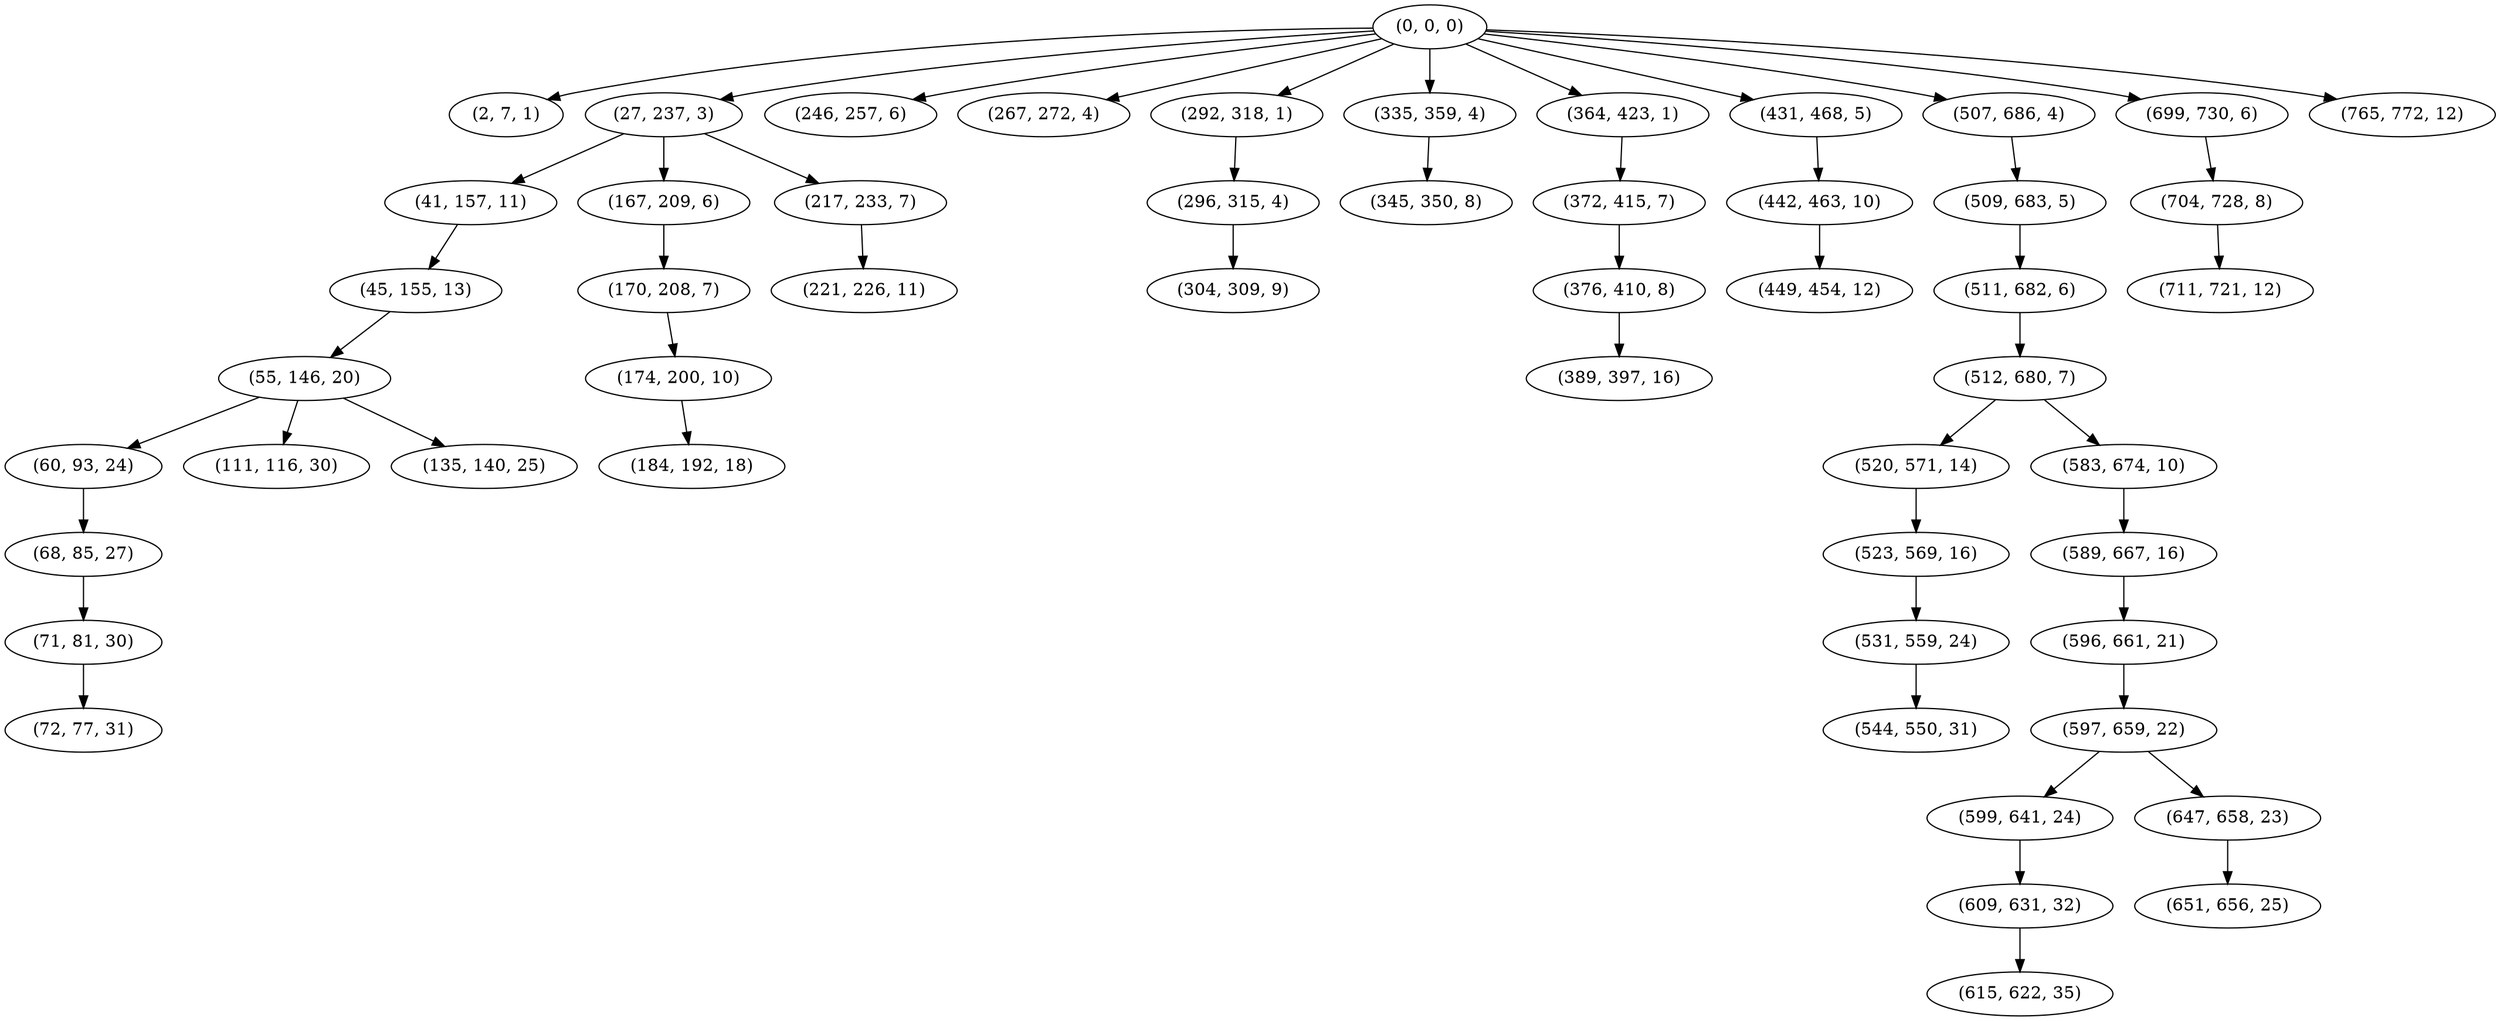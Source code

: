 digraph tree {
    "(0, 0, 0)";
    "(2, 7, 1)";
    "(27, 237, 3)";
    "(41, 157, 11)";
    "(45, 155, 13)";
    "(55, 146, 20)";
    "(60, 93, 24)";
    "(68, 85, 27)";
    "(71, 81, 30)";
    "(72, 77, 31)";
    "(111, 116, 30)";
    "(135, 140, 25)";
    "(167, 209, 6)";
    "(170, 208, 7)";
    "(174, 200, 10)";
    "(184, 192, 18)";
    "(217, 233, 7)";
    "(221, 226, 11)";
    "(246, 257, 6)";
    "(267, 272, 4)";
    "(292, 318, 1)";
    "(296, 315, 4)";
    "(304, 309, 9)";
    "(335, 359, 4)";
    "(345, 350, 8)";
    "(364, 423, 1)";
    "(372, 415, 7)";
    "(376, 410, 8)";
    "(389, 397, 16)";
    "(431, 468, 5)";
    "(442, 463, 10)";
    "(449, 454, 12)";
    "(507, 686, 4)";
    "(509, 683, 5)";
    "(511, 682, 6)";
    "(512, 680, 7)";
    "(520, 571, 14)";
    "(523, 569, 16)";
    "(531, 559, 24)";
    "(544, 550, 31)";
    "(583, 674, 10)";
    "(589, 667, 16)";
    "(596, 661, 21)";
    "(597, 659, 22)";
    "(599, 641, 24)";
    "(609, 631, 32)";
    "(615, 622, 35)";
    "(647, 658, 23)";
    "(651, 656, 25)";
    "(699, 730, 6)";
    "(704, 728, 8)";
    "(711, 721, 12)";
    "(765, 772, 12)";
    "(0, 0, 0)" -> "(2, 7, 1)";
    "(0, 0, 0)" -> "(27, 237, 3)";
    "(0, 0, 0)" -> "(246, 257, 6)";
    "(0, 0, 0)" -> "(267, 272, 4)";
    "(0, 0, 0)" -> "(292, 318, 1)";
    "(0, 0, 0)" -> "(335, 359, 4)";
    "(0, 0, 0)" -> "(364, 423, 1)";
    "(0, 0, 0)" -> "(431, 468, 5)";
    "(0, 0, 0)" -> "(507, 686, 4)";
    "(0, 0, 0)" -> "(699, 730, 6)";
    "(0, 0, 0)" -> "(765, 772, 12)";
    "(27, 237, 3)" -> "(41, 157, 11)";
    "(27, 237, 3)" -> "(167, 209, 6)";
    "(27, 237, 3)" -> "(217, 233, 7)";
    "(41, 157, 11)" -> "(45, 155, 13)";
    "(45, 155, 13)" -> "(55, 146, 20)";
    "(55, 146, 20)" -> "(60, 93, 24)";
    "(55, 146, 20)" -> "(111, 116, 30)";
    "(55, 146, 20)" -> "(135, 140, 25)";
    "(60, 93, 24)" -> "(68, 85, 27)";
    "(68, 85, 27)" -> "(71, 81, 30)";
    "(71, 81, 30)" -> "(72, 77, 31)";
    "(167, 209, 6)" -> "(170, 208, 7)";
    "(170, 208, 7)" -> "(174, 200, 10)";
    "(174, 200, 10)" -> "(184, 192, 18)";
    "(217, 233, 7)" -> "(221, 226, 11)";
    "(292, 318, 1)" -> "(296, 315, 4)";
    "(296, 315, 4)" -> "(304, 309, 9)";
    "(335, 359, 4)" -> "(345, 350, 8)";
    "(364, 423, 1)" -> "(372, 415, 7)";
    "(372, 415, 7)" -> "(376, 410, 8)";
    "(376, 410, 8)" -> "(389, 397, 16)";
    "(431, 468, 5)" -> "(442, 463, 10)";
    "(442, 463, 10)" -> "(449, 454, 12)";
    "(507, 686, 4)" -> "(509, 683, 5)";
    "(509, 683, 5)" -> "(511, 682, 6)";
    "(511, 682, 6)" -> "(512, 680, 7)";
    "(512, 680, 7)" -> "(520, 571, 14)";
    "(512, 680, 7)" -> "(583, 674, 10)";
    "(520, 571, 14)" -> "(523, 569, 16)";
    "(523, 569, 16)" -> "(531, 559, 24)";
    "(531, 559, 24)" -> "(544, 550, 31)";
    "(583, 674, 10)" -> "(589, 667, 16)";
    "(589, 667, 16)" -> "(596, 661, 21)";
    "(596, 661, 21)" -> "(597, 659, 22)";
    "(597, 659, 22)" -> "(599, 641, 24)";
    "(597, 659, 22)" -> "(647, 658, 23)";
    "(599, 641, 24)" -> "(609, 631, 32)";
    "(609, 631, 32)" -> "(615, 622, 35)";
    "(647, 658, 23)" -> "(651, 656, 25)";
    "(699, 730, 6)" -> "(704, 728, 8)";
    "(704, 728, 8)" -> "(711, 721, 12)";
}
